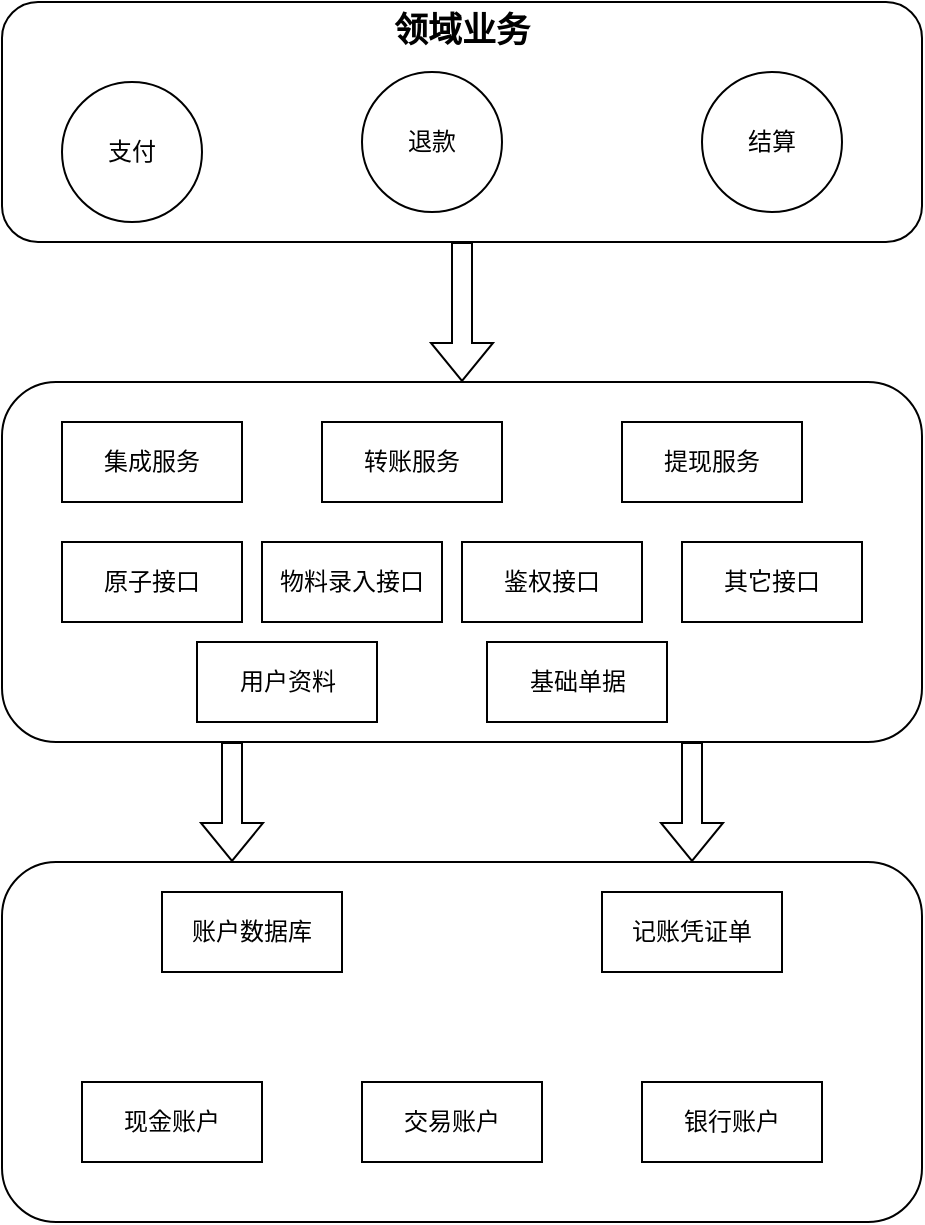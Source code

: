 <mxfile version="24.7.6">
  <diagram name="第 1 页" id="gPMJK_AAhSudHWWJOeFY">
    <mxGraphModel dx="1180" dy="732" grid="1" gridSize="10" guides="1" tooltips="1" connect="1" arrows="1" fold="1" page="1" pageScale="1" pageWidth="827" pageHeight="1169" math="0" shadow="0">
      <root>
        <mxCell id="0" />
        <mxCell id="1" parent="0" />
        <mxCell id="vBdCcDkNuVXMJskja2hN-22" style="edgeStyle=orthogonalEdgeStyle;rounded=0;orthogonalLoop=1;jettySize=auto;html=1;exitX=0.5;exitY=1;exitDx=0;exitDy=0;entryX=0.5;entryY=0;entryDx=0;entryDy=0;shape=flexArrow;" edge="1" parent="1" source="vBdCcDkNuVXMJskja2hN-1" target="vBdCcDkNuVXMJskja2hN-5">
          <mxGeometry relative="1" as="geometry" />
        </mxCell>
        <mxCell id="vBdCcDkNuVXMJskja2hN-1" value="" style="rounded=1;whiteSpace=wrap;html=1;" vertex="1" parent="1">
          <mxGeometry x="150" y="100" width="460" height="120" as="geometry" />
        </mxCell>
        <mxCell id="vBdCcDkNuVXMJskja2hN-2" value="支付" style="ellipse;whiteSpace=wrap;html=1;aspect=fixed;" vertex="1" parent="1">
          <mxGeometry x="180" y="140" width="70" height="70" as="geometry" />
        </mxCell>
        <mxCell id="vBdCcDkNuVXMJskja2hN-3" value="退款" style="ellipse;whiteSpace=wrap;html=1;aspect=fixed;" vertex="1" parent="1">
          <mxGeometry x="330" y="135" width="70" height="70" as="geometry" />
        </mxCell>
        <mxCell id="vBdCcDkNuVXMJskja2hN-4" value="结算" style="ellipse;whiteSpace=wrap;html=1;aspect=fixed;" vertex="1" parent="1">
          <mxGeometry x="500" y="135" width="70" height="70" as="geometry" />
        </mxCell>
        <mxCell id="vBdCcDkNuVXMJskja2hN-23" style="edgeStyle=orthogonalEdgeStyle;rounded=0;orthogonalLoop=1;jettySize=auto;html=1;exitX=0.25;exitY=1;exitDx=0;exitDy=0;entryX=0.25;entryY=0;entryDx=0;entryDy=0;shape=flexArrow;" edge="1" parent="1" source="vBdCcDkNuVXMJskja2hN-5" target="vBdCcDkNuVXMJskja2hN-15">
          <mxGeometry relative="1" as="geometry" />
        </mxCell>
        <mxCell id="vBdCcDkNuVXMJskja2hN-24" style="edgeStyle=orthogonalEdgeStyle;rounded=0;orthogonalLoop=1;jettySize=auto;html=1;exitX=0.75;exitY=1;exitDx=0;exitDy=0;entryX=0.75;entryY=0;entryDx=0;entryDy=0;shape=flexArrow;" edge="1" parent="1" source="vBdCcDkNuVXMJskja2hN-5" target="vBdCcDkNuVXMJskja2hN-15">
          <mxGeometry relative="1" as="geometry" />
        </mxCell>
        <mxCell id="vBdCcDkNuVXMJskja2hN-5" value="" style="rounded=1;whiteSpace=wrap;html=1;" vertex="1" parent="1">
          <mxGeometry x="150" y="290" width="460" height="180" as="geometry" />
        </mxCell>
        <mxCell id="vBdCcDkNuVXMJskja2hN-6" value="集成服务" style="rounded=0;whiteSpace=wrap;html=1;" vertex="1" parent="1">
          <mxGeometry x="180" y="310" width="90" height="40" as="geometry" />
        </mxCell>
        <mxCell id="vBdCcDkNuVXMJskja2hN-7" value="转账服务" style="rounded=0;whiteSpace=wrap;html=1;" vertex="1" parent="1">
          <mxGeometry x="310" y="310" width="90" height="40" as="geometry" />
        </mxCell>
        <mxCell id="vBdCcDkNuVXMJskja2hN-8" value="提现服务" style="rounded=0;whiteSpace=wrap;html=1;" vertex="1" parent="1">
          <mxGeometry x="460" y="310" width="90" height="40" as="geometry" />
        </mxCell>
        <mxCell id="vBdCcDkNuVXMJskja2hN-9" value="原子接口" style="rounded=0;whiteSpace=wrap;html=1;" vertex="1" parent="1">
          <mxGeometry x="180" y="370" width="90" height="40" as="geometry" />
        </mxCell>
        <mxCell id="vBdCcDkNuVXMJskja2hN-10" value="物料录入接口" style="rounded=0;whiteSpace=wrap;html=1;" vertex="1" parent="1">
          <mxGeometry x="280" y="370" width="90" height="40" as="geometry" />
        </mxCell>
        <mxCell id="vBdCcDkNuVXMJskja2hN-11" value="鉴权接口" style="rounded=0;whiteSpace=wrap;html=1;" vertex="1" parent="1">
          <mxGeometry x="380" y="370" width="90" height="40" as="geometry" />
        </mxCell>
        <mxCell id="vBdCcDkNuVXMJskja2hN-12" value="其它接口" style="rounded=0;whiteSpace=wrap;html=1;" vertex="1" parent="1">
          <mxGeometry x="490" y="370" width="90" height="40" as="geometry" />
        </mxCell>
        <mxCell id="vBdCcDkNuVXMJskja2hN-13" value="用户资料" style="rounded=0;whiteSpace=wrap;html=1;" vertex="1" parent="1">
          <mxGeometry x="247.5" y="420" width="90" height="40" as="geometry" />
        </mxCell>
        <mxCell id="vBdCcDkNuVXMJskja2hN-14" value="基础单据" style="rounded=0;whiteSpace=wrap;html=1;" vertex="1" parent="1">
          <mxGeometry x="392.5" y="420" width="90" height="40" as="geometry" />
        </mxCell>
        <mxCell id="vBdCcDkNuVXMJskja2hN-15" value="" style="rounded=1;whiteSpace=wrap;html=1;" vertex="1" parent="1">
          <mxGeometry x="150" y="530" width="460" height="180" as="geometry" />
        </mxCell>
        <mxCell id="vBdCcDkNuVXMJskja2hN-16" value="账户数据库" style="rounded=0;whiteSpace=wrap;html=1;" vertex="1" parent="1">
          <mxGeometry x="230" y="545" width="90" height="40" as="geometry" />
        </mxCell>
        <mxCell id="vBdCcDkNuVXMJskja2hN-17" value="记账凭证单" style="rounded=0;whiteSpace=wrap;html=1;" vertex="1" parent="1">
          <mxGeometry x="450" y="545" width="90" height="40" as="geometry" />
        </mxCell>
        <mxCell id="vBdCcDkNuVXMJskja2hN-18" value="现金账户" style="rounded=0;whiteSpace=wrap;html=1;" vertex="1" parent="1">
          <mxGeometry x="190" y="640" width="90" height="40" as="geometry" />
        </mxCell>
        <mxCell id="vBdCcDkNuVXMJskja2hN-19" value="交易账户" style="rounded=0;whiteSpace=wrap;html=1;" vertex="1" parent="1">
          <mxGeometry x="330" y="640" width="90" height="40" as="geometry" />
        </mxCell>
        <mxCell id="vBdCcDkNuVXMJskja2hN-20" value="银行账户" style="rounded=0;whiteSpace=wrap;html=1;" vertex="1" parent="1">
          <mxGeometry x="470" y="640" width="90" height="40" as="geometry" />
        </mxCell>
        <mxCell id="vBdCcDkNuVXMJskja2hN-21" value="&lt;b&gt;&lt;font style=&quot;font-size: 17px;&quot;&gt;领域业务&lt;/font&gt;&lt;/b&gt;" style="text;html=1;align=center;verticalAlign=middle;whiteSpace=wrap;rounded=0;" vertex="1" parent="1">
          <mxGeometry x="335" y="100" width="90" height="30" as="geometry" />
        </mxCell>
      </root>
    </mxGraphModel>
  </diagram>
</mxfile>
